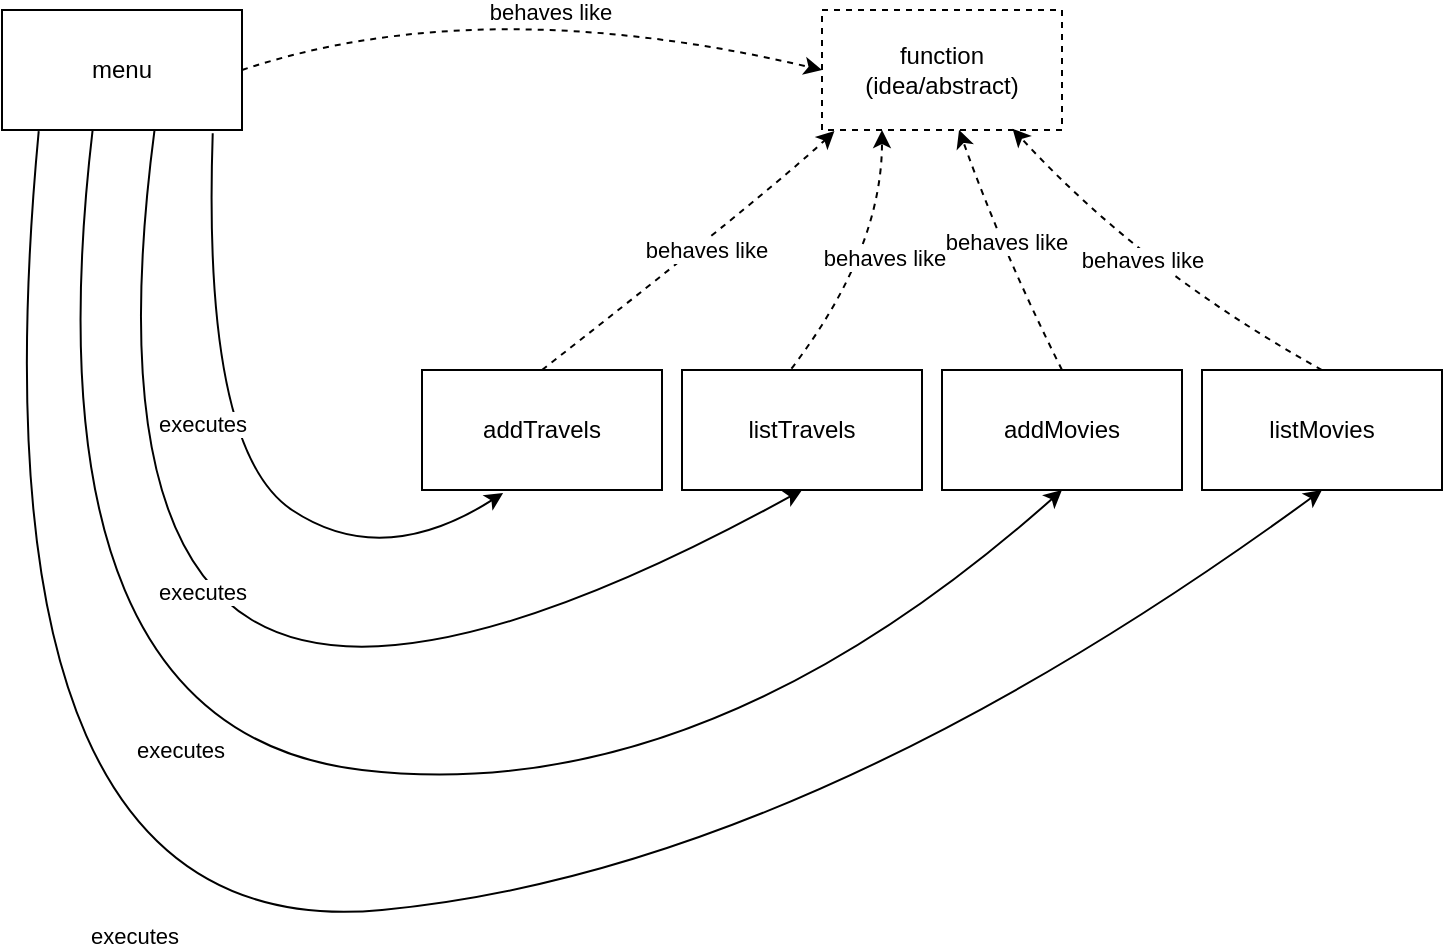 <mxfile>
    <diagram id="NUrl7HOWUls8WU3J8Ah8" name="Page-1">
        <mxGraphModel dx="2837" dy="2373" grid="1" gridSize="10" guides="1" tooltips="1" connect="1" arrows="1" fold="1" page="1" pageScale="1" pageWidth="850" pageHeight="1100" math="0" shadow="0">
            <root>
                <mxCell id="0"/>
                <mxCell id="1" parent="0"/>
                <mxCell id="86" value="menu" style="rounded=0;whiteSpace=wrap;html=1;" vertex="1" parent="1">
                    <mxGeometry x="-790" y="-870" width="120" height="60" as="geometry"/>
                </mxCell>
                <mxCell id="87" value="function&lt;br&gt;(idea/abstract)" style="rounded=0;whiteSpace=wrap;html=1;dashed=1;" vertex="1" parent="1">
                    <mxGeometry x="-380" y="-870" width="120" height="60" as="geometry"/>
                </mxCell>
                <mxCell id="88" value="" style="curved=1;endArrow=classic;html=1;shadow=0;dashed=1;entryX=0;entryY=0.5;entryDx=0;entryDy=0;exitX=1;exitY=0.5;exitDx=0;exitDy=0;" edge="1" parent="1" source="86" target="87">
                    <mxGeometry width="50" height="50" relative="1" as="geometry">
                        <mxPoint x="-500" y="-910" as="sourcePoint"/>
                        <mxPoint x="-680" y="-955" as="targetPoint"/>
                        <Array as="points">
                            <mxPoint x="-550" y="-880"/>
                        </Array>
                    </mxGeometry>
                </mxCell>
                <mxCell id="89" value="behaves like" style="edgeLabel;html=1;align=center;verticalAlign=middle;resizable=0;points=[];" vertex="1" connectable="0" parent="88">
                    <mxGeometry x="0.076" y="-3" relative="1" as="geometry">
                        <mxPoint as="offset"/>
                    </mxGeometry>
                </mxCell>
                <mxCell id="90" value="addTravels" style="rounded=0;whiteSpace=wrap;html=1;" vertex="1" parent="1">
                    <mxGeometry x="-580" y="-690" width="120" height="60" as="geometry"/>
                </mxCell>
                <mxCell id="91" value="addMovies" style="rounded=0;whiteSpace=wrap;html=1;" vertex="1" parent="1">
                    <mxGeometry x="-320" y="-690" width="120" height="60" as="geometry"/>
                </mxCell>
                <mxCell id="92" value="listMovies" style="rounded=0;whiteSpace=wrap;html=1;" vertex="1" parent="1">
                    <mxGeometry x="-190" y="-690" width="120" height="60" as="geometry"/>
                </mxCell>
                <mxCell id="93" value="listTravels" style="rounded=0;whiteSpace=wrap;html=1;" vertex="1" parent="1">
                    <mxGeometry x="-450" y="-690" width="120" height="60" as="geometry"/>
                </mxCell>
                <mxCell id="94" value="" style="curved=1;endArrow=classic;html=1;shadow=0;dashed=1;entryX=0.052;entryY=1.008;entryDx=0;entryDy=0;exitX=0.5;exitY=0;exitDx=0;exitDy=0;entryPerimeter=0;" edge="1" parent="1" source="90" target="87">
                    <mxGeometry width="50" height="50" relative="1" as="geometry">
                        <mxPoint x="-525" y="-740" as="sourcePoint"/>
                        <mxPoint x="-235" y="-740" as="targetPoint"/>
                        <Array as="points">
                            <mxPoint x="-405" y="-780"/>
                        </Array>
                    </mxGeometry>
                </mxCell>
                <mxCell id="95" value="behaves like" style="edgeLabel;html=1;align=center;verticalAlign=middle;resizable=0;points=[];" vertex="1" connectable="0" parent="94">
                    <mxGeometry x="0.076" y="-3" relative="1" as="geometry">
                        <mxPoint as="offset"/>
                    </mxGeometry>
                </mxCell>
                <mxCell id="96" value="" style="curved=1;endArrow=classic;html=1;shadow=0;dashed=1;entryX=0.25;entryY=1;entryDx=0;entryDy=0;exitX=0.456;exitY=-0.011;exitDx=0;exitDy=0;exitPerimeter=0;" edge="1" parent="1" source="93" target="87">
                    <mxGeometry width="50" height="50" relative="1" as="geometry">
                        <mxPoint x="-340" y="-690" as="sourcePoint"/>
                        <mxPoint x="-223.76" y="-809.52" as="targetPoint"/>
                        <Array as="points">
                            <mxPoint x="-350" y="-750"/>
                        </Array>
                    </mxGeometry>
                </mxCell>
                <mxCell id="97" value="behaves like" style="edgeLabel;html=1;align=center;verticalAlign=middle;resizable=0;points=[];" vertex="1" connectable="0" parent="96">
                    <mxGeometry x="0.076" y="-3" relative="1" as="geometry">
                        <mxPoint as="offset"/>
                    </mxGeometry>
                </mxCell>
                <mxCell id="98" value="" style="curved=1;endArrow=classic;html=1;shadow=0;dashed=1;entryX=0.571;entryY=0.999;entryDx=0;entryDy=0;exitX=0.5;exitY=0;exitDx=0;exitDy=0;entryPerimeter=0;" edge="1" parent="1" source="91" target="87">
                    <mxGeometry width="50" height="50" relative="1" as="geometry">
                        <mxPoint x="-280.28" y="-690.66" as="sourcePoint"/>
                        <mxPoint x="-235" y="-810" as="targetPoint"/>
                        <Array as="points">
                            <mxPoint x="-290" y="-750"/>
                        </Array>
                    </mxGeometry>
                </mxCell>
                <mxCell id="99" value="behaves like" style="edgeLabel;html=1;align=center;verticalAlign=middle;resizable=0;points=[];" vertex="1" connectable="0" parent="98">
                    <mxGeometry x="0.076" y="-3" relative="1" as="geometry">
                        <mxPoint as="offset"/>
                    </mxGeometry>
                </mxCell>
                <mxCell id="100" value="" style="curved=1;endArrow=classic;html=1;shadow=0;dashed=1;entryX=0.794;entryY=0.989;entryDx=0;entryDy=0;exitX=0.5;exitY=0;exitDx=0;exitDy=0;entryPerimeter=0;" edge="1" parent="1" source="92" target="87">
                    <mxGeometry width="50" height="50" relative="1" as="geometry">
                        <mxPoint x="-144.26" y="-699.94" as="sourcePoint"/>
                        <mxPoint x="-195.74" y="-820" as="targetPoint"/>
                        <Array as="points">
                            <mxPoint x="-220" y="-740"/>
                        </Array>
                    </mxGeometry>
                </mxCell>
                <mxCell id="101" value="behaves like" style="edgeLabel;html=1;align=center;verticalAlign=middle;resizable=0;points=[];" vertex="1" connectable="0" parent="100">
                    <mxGeometry x="0.076" y="-3" relative="1" as="geometry">
                        <mxPoint as="offset"/>
                    </mxGeometry>
                </mxCell>
                <mxCell id="103" style="edgeStyle=none;html=1;curved=1;exitX=0.878;exitY=1.027;exitDx=0;exitDy=0;exitPerimeter=0;entryX=0.338;entryY=1.026;entryDx=0;entryDy=0;entryPerimeter=0;" edge="1" parent="1" source="86" target="90">
                    <mxGeometry relative="1" as="geometry">
                        <mxPoint x="-590" y="-530" as="targetPoint"/>
                        <Array as="points">
                            <mxPoint x="-690" y="-650"/>
                            <mxPoint x="-600" y="-590"/>
                        </Array>
                        <mxPoint x="-680" y="-720" as="sourcePoint"/>
                    </mxGeometry>
                </mxCell>
                <mxCell id="104" value="executes" style="edgeLabel;html=1;align=center;verticalAlign=middle;resizable=0;points=[];" vertex="1" connectable="0" parent="103">
                    <mxGeometry x="-0.139" y="-1" relative="1" as="geometry">
                        <mxPoint as="offset"/>
                    </mxGeometry>
                </mxCell>
                <mxCell id="107" style="edgeStyle=none;html=1;curved=1;exitX=0.636;exitY=0.993;exitDx=0;exitDy=0;exitPerimeter=0;entryX=0.5;entryY=1;entryDx=0;entryDy=0;" edge="1" parent="1" source="86" target="93">
                    <mxGeometry relative="1" as="geometry">
                        <mxPoint x="-634.72" y="-540.06" as="targetPoint"/>
                        <Array as="points">
                            <mxPoint x="-740" y="-610"/>
                            <mxPoint x="-590" y="-520"/>
                        </Array>
                        <mxPoint x="-779.92" y="-720.0" as="sourcePoint"/>
                    </mxGeometry>
                </mxCell>
                <mxCell id="108" value="executes" style="edgeLabel;html=1;align=center;verticalAlign=middle;resizable=0;points=[];" vertex="1" connectable="0" parent="107">
                    <mxGeometry x="-0.139" y="-1" relative="1" as="geometry">
                        <mxPoint as="offset"/>
                    </mxGeometry>
                </mxCell>
                <mxCell id="109" style="edgeStyle=none;html=1;curved=1;exitX=0.378;exitY=0.993;exitDx=0;exitDy=0;exitPerimeter=0;entryX=0.5;entryY=1;entryDx=0;entryDy=0;" edge="1" parent="1" source="86" target="91">
                    <mxGeometry relative="1" as="geometry">
                        <mxPoint x="-450" y="-559.58" as="targetPoint"/>
                        <Array as="points">
                            <mxPoint x="-780" y="-510"/>
                            <mxPoint x="-440" y="-470"/>
                        </Array>
                        <mxPoint x="-773.68" y="-740.0" as="sourcePoint"/>
                    </mxGeometry>
                </mxCell>
                <mxCell id="110" value="executes" style="edgeLabel;html=1;align=center;verticalAlign=middle;resizable=0;points=[];" vertex="1" connectable="0" parent="109">
                    <mxGeometry x="-0.139" y="-1" relative="1" as="geometry">
                        <mxPoint as="offset"/>
                    </mxGeometry>
                </mxCell>
                <mxCell id="111" style="edgeStyle=none;html=1;curved=1;exitX=0.153;exitY=1.01;exitDx=0;exitDy=0;exitPerimeter=0;entryX=0.5;entryY=1;entryDx=0;entryDy=0;" edge="1" parent="1" source="86" target="92">
                    <mxGeometry relative="1" as="geometry">
                        <mxPoint x="-240" y="-519.58" as="targetPoint"/>
                        <Array as="points">
                            <mxPoint x="-810" y="-400"/>
                            <mxPoint x="-390" y="-440"/>
                        </Array>
                        <mxPoint x="-724.64" y="-700.0" as="sourcePoint"/>
                    </mxGeometry>
                </mxCell>
                <mxCell id="112" value="executes" style="edgeLabel;html=1;align=center;verticalAlign=middle;resizable=0;points=[];" vertex="1" connectable="0" parent="111">
                    <mxGeometry x="-0.139" y="-1" relative="1" as="geometry">
                        <mxPoint as="offset"/>
                    </mxGeometry>
                </mxCell>
            </root>
        </mxGraphModel>
    </diagram>
</mxfile>